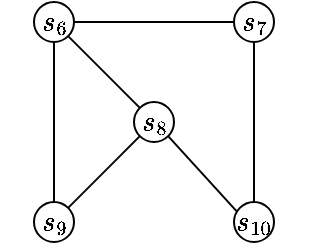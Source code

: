 <mxfile version="17.1.3" type="github">
  <diagram id="XL07xdnxcW32XRuinWmh" name="Page-1">
    <mxGraphModel dx="594" dy="322" grid="1" gridSize="10" guides="1" tooltips="1" connect="1" arrows="1" fold="1" page="1" pageScale="1" pageWidth="827" pageHeight="1169" math="0" shadow="0">
      <root>
        <mxCell id="0" />
        <mxCell id="1" parent="0" />
        <mxCell id="OZH4fjPYf-fqlrKmx27B-1" value="$$s_{9}$$" style="ellipse;whiteSpace=wrap;html=1;aspect=fixed;" vertex="1" parent="1">
          <mxGeometry x="440" y="340" width="20" height="20" as="geometry" />
        </mxCell>
        <mxCell id="OZH4fjPYf-fqlrKmx27B-2" value="$$s_{6}$$" style="ellipse;whiteSpace=wrap;html=1;aspect=fixed;" vertex="1" parent="1">
          <mxGeometry x="440" y="240" width="20" height="20" as="geometry" />
        </mxCell>
        <mxCell id="OZH4fjPYf-fqlrKmx27B-3" value="$$s_{7}$$" style="ellipse;whiteSpace=wrap;html=1;aspect=fixed;" vertex="1" parent="1">
          <mxGeometry x="540" y="240" width="20" height="20" as="geometry" />
        </mxCell>
        <mxCell id="OZH4fjPYf-fqlrKmx27B-4" value="$$s_{8}$$" style="ellipse;whiteSpace=wrap;html=1;aspect=fixed;" vertex="1" parent="1">
          <mxGeometry x="490" y="290" width="20" height="20" as="geometry" />
        </mxCell>
        <mxCell id="OZH4fjPYf-fqlrKmx27B-5" value="" style="endArrow=none;html=1;rounded=0;entryX=0.5;entryY=1;entryDx=0;entryDy=0;exitX=0.5;exitY=0;exitDx=0;exitDy=0;" edge="1" parent="1" source="OZH4fjPYf-fqlrKmx27B-1" target="OZH4fjPYf-fqlrKmx27B-2">
          <mxGeometry width="50" height="50" relative="1" as="geometry">
            <mxPoint x="382.929" y="382.929" as="sourcePoint" />
            <mxPoint x="347.071" y="347.071" as="targetPoint" />
          </mxGeometry>
        </mxCell>
        <mxCell id="OZH4fjPYf-fqlrKmx27B-6" value="" style="endArrow=none;html=1;rounded=0;entryX=1;entryY=1;entryDx=0;entryDy=0;exitX=0;exitY=0;exitDx=0;exitDy=0;" edge="1" parent="1" source="OZH4fjPYf-fqlrKmx27B-4" target="OZH4fjPYf-fqlrKmx27B-2">
          <mxGeometry width="50" height="50" relative="1" as="geometry">
            <mxPoint x="392.929" y="392.929" as="sourcePoint" />
            <mxPoint x="357.071" y="357.071" as="targetPoint" />
          </mxGeometry>
        </mxCell>
        <mxCell id="OZH4fjPYf-fqlrKmx27B-7" value="" style="endArrow=none;html=1;rounded=0;entryX=0;entryY=1;entryDx=0;entryDy=0;exitX=1;exitY=0;exitDx=0;exitDy=0;" edge="1" parent="1" source="OZH4fjPYf-fqlrKmx27B-1" target="OZH4fjPYf-fqlrKmx27B-4">
          <mxGeometry width="50" height="50" relative="1" as="geometry">
            <mxPoint x="402.929" y="402.929" as="sourcePoint" />
            <mxPoint x="367.071" y="367.071" as="targetPoint" />
          </mxGeometry>
        </mxCell>
        <mxCell id="OZH4fjPYf-fqlrKmx27B-8" value="" style="endArrow=none;html=1;rounded=0;entryX=1;entryY=0.5;entryDx=0;entryDy=0;exitX=0;exitY=0.5;exitDx=0;exitDy=0;" edge="1" parent="1" source="OZH4fjPYf-fqlrKmx27B-3" target="OZH4fjPYf-fqlrKmx27B-2">
          <mxGeometry width="50" height="50" relative="1" as="geometry">
            <mxPoint x="412.929" y="412.929" as="sourcePoint" />
            <mxPoint x="377.071" y="377.071" as="targetPoint" />
          </mxGeometry>
        </mxCell>
        <mxCell id="OZH4fjPYf-fqlrKmx27B-9" value="" style="endArrow=none;html=1;rounded=0;entryX=0.5;entryY=1;entryDx=0;entryDy=0;exitX=0.5;exitY=0;exitDx=0;exitDy=0;" edge="1" parent="1" source="OZH4fjPYf-fqlrKmx27B-11" target="OZH4fjPYf-fqlrKmx27B-3">
          <mxGeometry width="50" height="50" relative="1" as="geometry">
            <mxPoint x="422.929" y="422.929" as="sourcePoint" />
            <mxPoint x="387.071" y="387.071" as="targetPoint" />
          </mxGeometry>
        </mxCell>
        <mxCell id="OZH4fjPYf-fqlrKmx27B-10" value="" style="endArrow=none;html=1;rounded=0;entryX=1;entryY=1;entryDx=0;entryDy=0;exitX=0.103;exitY=0.273;exitDx=0;exitDy=0;exitPerimeter=0;" edge="1" parent="1" source="OZH4fjPYf-fqlrKmx27B-11" target="OZH4fjPYf-fqlrKmx27B-4">
          <mxGeometry width="50" height="50" relative="1" as="geometry">
            <mxPoint x="432.929" y="432.929" as="sourcePoint" />
            <mxPoint x="397.071" y="397.071" as="targetPoint" />
          </mxGeometry>
        </mxCell>
        <mxCell id="OZH4fjPYf-fqlrKmx27B-11" value="$$s_{10}$$" style="ellipse;whiteSpace=wrap;html=1;aspect=fixed;" vertex="1" parent="1">
          <mxGeometry x="540" y="340" width="20" height="20" as="geometry" />
        </mxCell>
      </root>
    </mxGraphModel>
  </diagram>
</mxfile>
